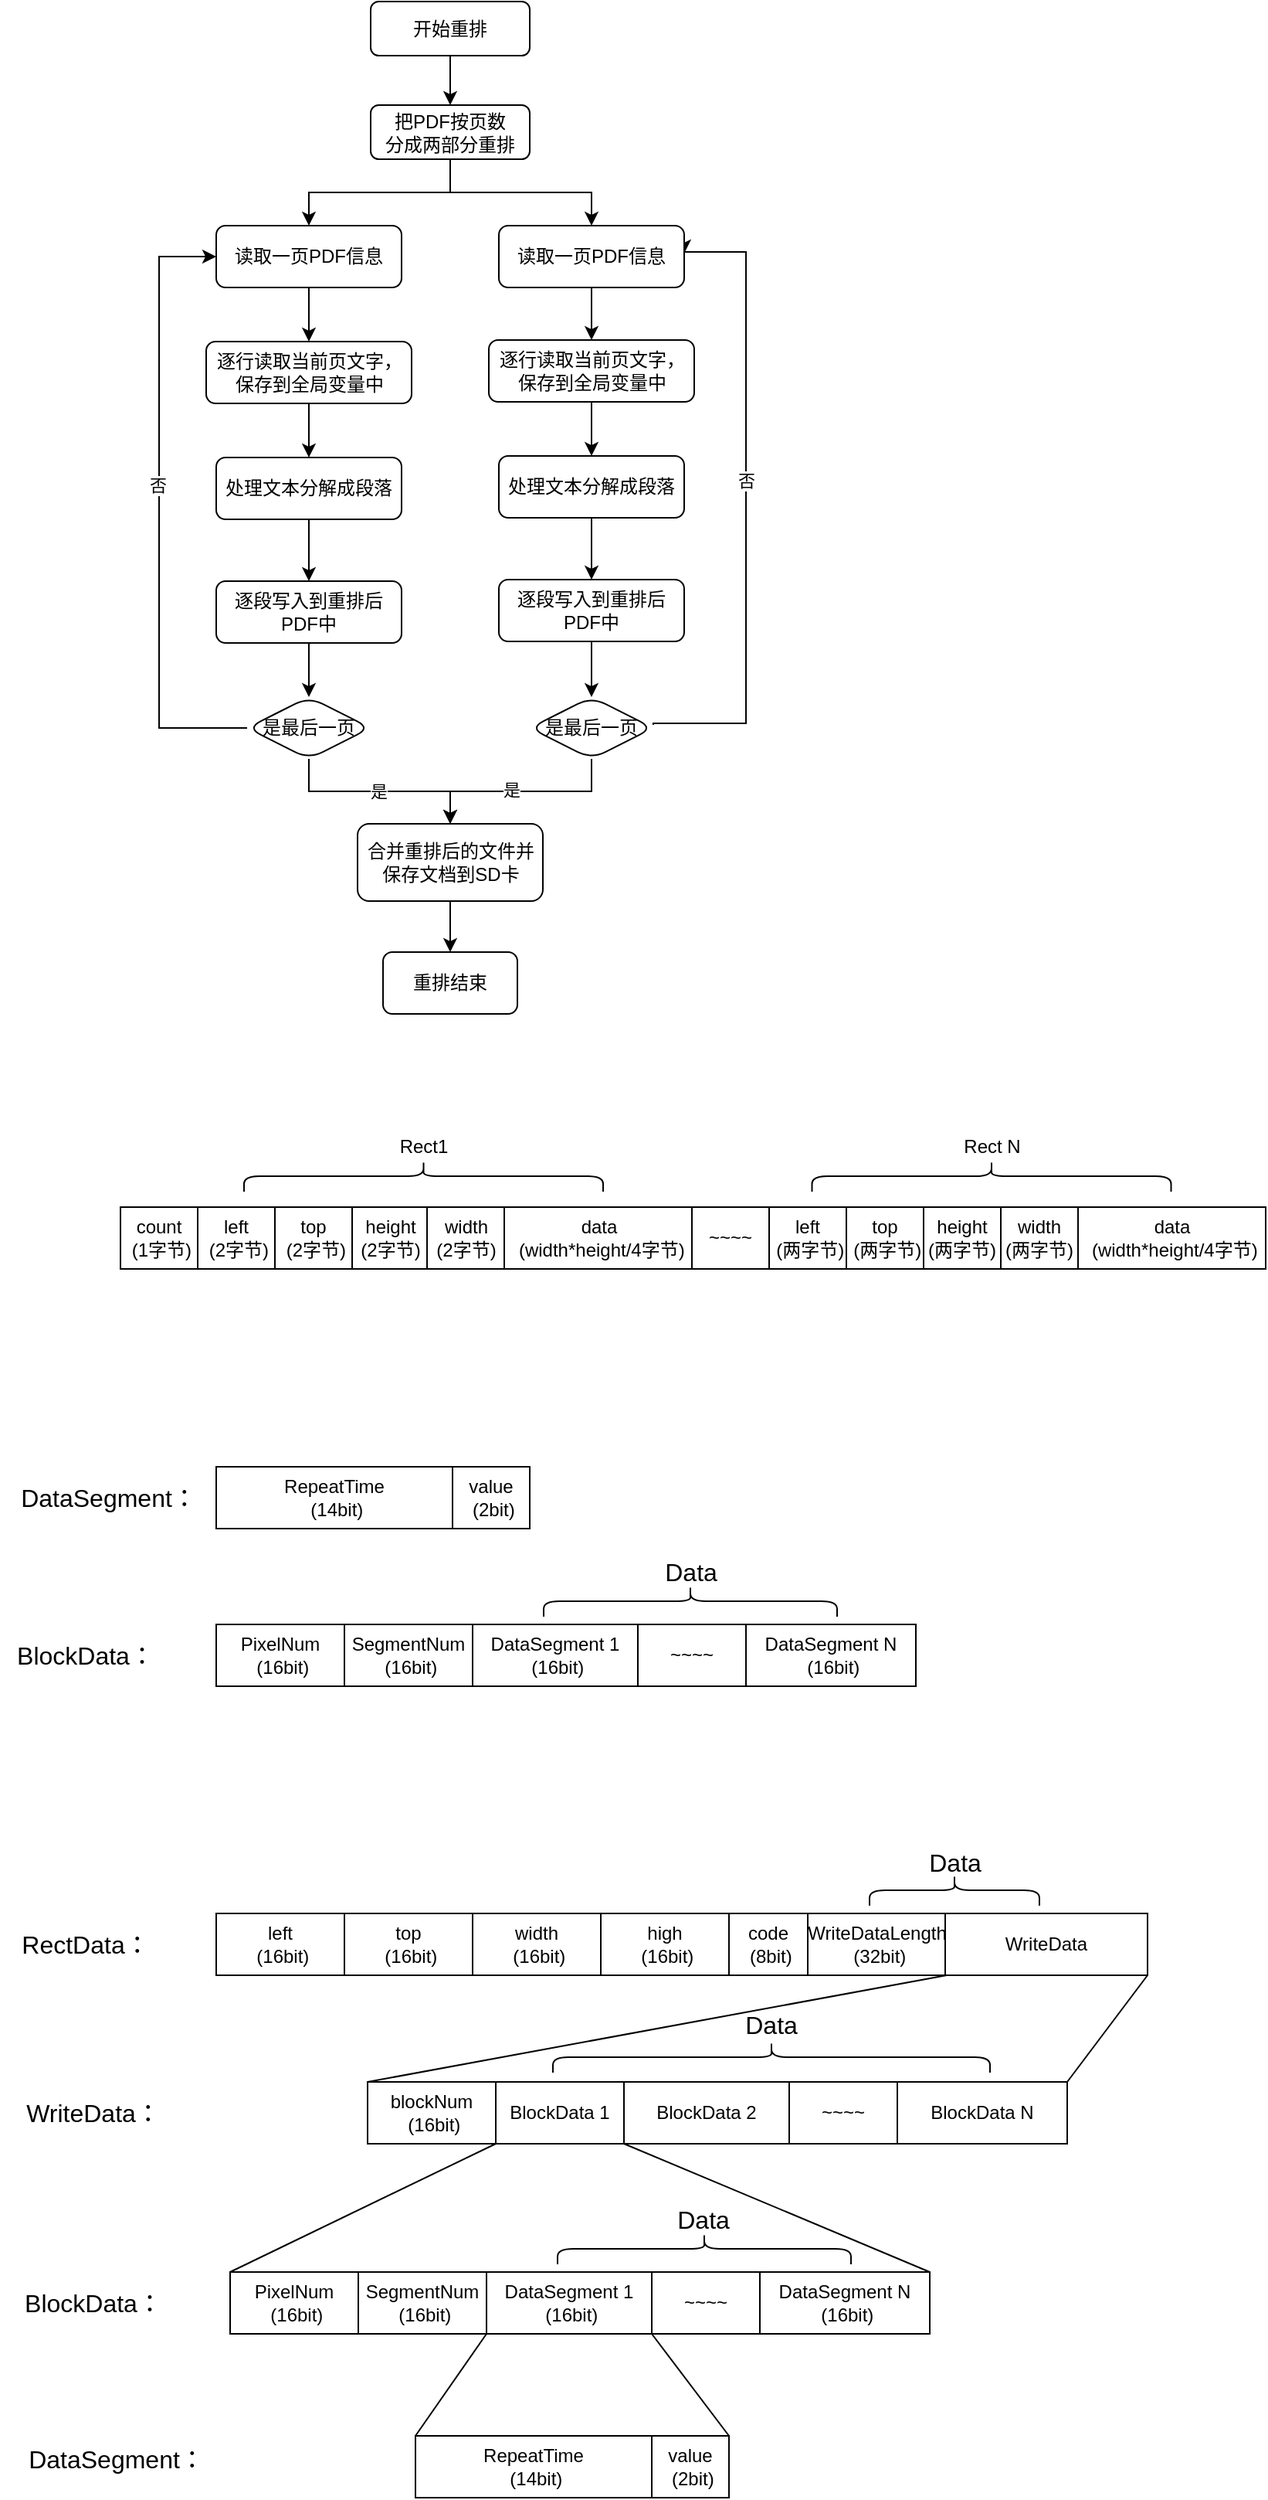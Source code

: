 <mxfile version="24.6.4" type="github">
  <diagram id="C5RBs43oDa-KdzZeNtuy" name="Page-1">
    <mxGraphModel dx="2205" dy="2015" grid="1" gridSize="10" guides="1" tooltips="1" connect="1" arrows="1" fold="1" page="1" pageScale="1" pageWidth="827" pageHeight="1169" math="0" shadow="0">
      <root>
        <mxCell id="WIyWlLk6GJQsqaUBKTNV-0" />
        <mxCell id="WIyWlLk6GJQsqaUBKTNV-1" parent="WIyWlLk6GJQsqaUBKTNV-0" />
        <mxCell id="oaKBQTehWNpgaZXq2aiD-1" value="" style="edgeStyle=orthogonalEdgeStyle;rounded=0;orthogonalLoop=1;jettySize=auto;html=1;" parent="WIyWlLk6GJQsqaUBKTNV-1" source="5A_BZVOMPLSsxxeo_tgx-0" target="oaKBQTehWNpgaZXq2aiD-0" edge="1">
          <mxGeometry relative="1" as="geometry" />
        </mxCell>
        <mxCell id="5A_BZVOMPLSsxxeo_tgx-0" value="开始重排" style="rounded=1;whiteSpace=wrap;html=1;fontSize=12;glass=0;strokeWidth=1;shadow=0;" parent="WIyWlLk6GJQsqaUBKTNV-1" vertex="1">
          <mxGeometry x="197" y="-50" width="103" height="35" as="geometry" />
        </mxCell>
        <mxCell id="5A_BZVOMPLSsxxeo_tgx-35" style="edgeStyle=orthogonalEdgeStyle;rounded=0;orthogonalLoop=1;jettySize=auto;html=1;exitX=0.5;exitY=1;exitDx=0;exitDy=0;entryX=0.5;entryY=0;entryDx=0;entryDy=0;" parent="WIyWlLk6GJQsqaUBKTNV-1" source="5A_BZVOMPLSsxxeo_tgx-4" target="5A_BZVOMPLSsxxeo_tgx-6" edge="1">
          <mxGeometry relative="1" as="geometry" />
        </mxCell>
        <mxCell id="5A_BZVOMPLSsxxeo_tgx-4" value="逐行读取当前页文字，保存到全局变量中" style="rounded=1;whiteSpace=wrap;html=1;fontSize=12;glass=0;strokeWidth=1;shadow=0;" parent="WIyWlLk6GJQsqaUBKTNV-1" vertex="1">
          <mxGeometry x="90.5" y="170" width="133" height="40" as="geometry" />
        </mxCell>
        <mxCell id="5A_BZVOMPLSsxxeo_tgx-36" style="edgeStyle=orthogonalEdgeStyle;rounded=0;orthogonalLoop=1;jettySize=auto;html=1;exitX=0.5;exitY=1;exitDx=0;exitDy=0;entryX=0.5;entryY=0;entryDx=0;entryDy=0;" parent="WIyWlLk6GJQsqaUBKTNV-1" source="5A_BZVOMPLSsxxeo_tgx-6" target="5A_BZVOMPLSsxxeo_tgx-8" edge="1">
          <mxGeometry relative="1" as="geometry" />
        </mxCell>
        <mxCell id="5A_BZVOMPLSsxxeo_tgx-6" value="处理文本分解成段落" style="rounded=1;whiteSpace=wrap;html=1;fontSize=12;glass=0;strokeWidth=1;shadow=0;" parent="WIyWlLk6GJQsqaUBKTNV-1" vertex="1">
          <mxGeometry x="97" y="245" width="120" height="40" as="geometry" />
        </mxCell>
        <mxCell id="5A_BZVOMPLSsxxeo_tgx-14" value="" style="edgeStyle=orthogonalEdgeStyle;rounded=0;orthogonalLoop=1;jettySize=auto;html=1;" parent="WIyWlLk6GJQsqaUBKTNV-1" source="5A_BZVOMPLSsxxeo_tgx-8" target="5A_BZVOMPLSsxxeo_tgx-13" edge="1">
          <mxGeometry relative="1" as="geometry" />
        </mxCell>
        <mxCell id="5A_BZVOMPLSsxxeo_tgx-8" value="逐段写入到重排后PDF中" style="rounded=1;whiteSpace=wrap;html=1;fontSize=12;glass=0;strokeWidth=1;shadow=0;" parent="WIyWlLk6GJQsqaUBKTNV-1" vertex="1">
          <mxGeometry x="97" y="325" width="120" height="40" as="geometry" />
        </mxCell>
        <mxCell id="5A_BZVOMPLSsxxeo_tgx-21" value="" style="edgeStyle=orthogonalEdgeStyle;rounded=0;orthogonalLoop=1;jettySize=auto;html=1;" parent="WIyWlLk6GJQsqaUBKTNV-1" source="5A_BZVOMPLSsxxeo_tgx-10" target="5A_BZVOMPLSsxxeo_tgx-20" edge="1">
          <mxGeometry relative="1" as="geometry" />
        </mxCell>
        <mxCell id="5A_BZVOMPLSsxxeo_tgx-10" value="合并重排后的文件并保存文档到SD卡" style="rounded=1;whiteSpace=wrap;html=1;fontSize=12;glass=0;strokeWidth=1;shadow=0;" parent="WIyWlLk6GJQsqaUBKTNV-1" vertex="1">
          <mxGeometry x="188.5" y="482" width="120" height="50" as="geometry" />
        </mxCell>
        <mxCell id="5A_BZVOMPLSsxxeo_tgx-38" style="edgeStyle=orthogonalEdgeStyle;rounded=0;orthogonalLoop=1;jettySize=auto;html=1;exitX=0;exitY=0.5;exitDx=0;exitDy=0;entryX=0;entryY=0.5;entryDx=0;entryDy=0;" parent="WIyWlLk6GJQsqaUBKTNV-1" source="5A_BZVOMPLSsxxeo_tgx-13" target="5A_BZVOMPLSsxxeo_tgx-28" edge="1">
          <mxGeometry relative="1" as="geometry">
            <Array as="points">
              <mxPoint x="60" y="420" />
              <mxPoint x="60" y="115" />
            </Array>
          </mxGeometry>
        </mxCell>
        <mxCell id="oaKBQTehWNpgaZXq2aiD-23" value="否" style="edgeLabel;html=1;align=center;verticalAlign=middle;resizable=0;points=[];" parent="5A_BZVOMPLSsxxeo_tgx-38" vertex="1" connectable="0">
          <mxGeometry x="0.073" y="1" relative="1" as="geometry">
            <mxPoint as="offset" />
          </mxGeometry>
        </mxCell>
        <mxCell id="oaKBQTehWNpgaZXq2aiD-17" style="edgeStyle=orthogonalEdgeStyle;rounded=0;orthogonalLoop=1;jettySize=auto;html=1;exitX=0.5;exitY=1;exitDx=0;exitDy=0;entryX=0.5;entryY=0;entryDx=0;entryDy=0;" parent="WIyWlLk6GJQsqaUBKTNV-1" source="5A_BZVOMPLSsxxeo_tgx-13" target="5A_BZVOMPLSsxxeo_tgx-10" edge="1">
          <mxGeometry relative="1" as="geometry" />
        </mxCell>
        <mxCell id="oaKBQTehWNpgaZXq2aiD-21" value="是" style="edgeLabel;html=1;align=center;verticalAlign=middle;resizable=0;points=[];" parent="oaKBQTehWNpgaZXq2aiD-17" vertex="1" connectable="0">
          <mxGeometry x="-0.011" relative="1" as="geometry">
            <mxPoint as="offset" />
          </mxGeometry>
        </mxCell>
        <mxCell id="5A_BZVOMPLSsxxeo_tgx-13" value="是最后一页" style="rhombus;whiteSpace=wrap;html=1;rounded=1;glass=0;strokeWidth=1;shadow=0;" parent="WIyWlLk6GJQsqaUBKTNV-1" vertex="1">
          <mxGeometry x="117" y="400" width="80" height="40" as="geometry" />
        </mxCell>
        <mxCell id="5A_BZVOMPLSsxxeo_tgx-20" value="重排结束" style="rounded=1;whiteSpace=wrap;html=1;fontSize=12;glass=0;strokeWidth=1;shadow=0;" parent="WIyWlLk6GJQsqaUBKTNV-1" vertex="1">
          <mxGeometry x="205" y="565" width="87" height="40" as="geometry" />
        </mxCell>
        <mxCell id="5A_BZVOMPLSsxxeo_tgx-32" style="edgeStyle=orthogonalEdgeStyle;rounded=0;orthogonalLoop=1;jettySize=auto;html=1;exitX=0.5;exitY=1;exitDx=0;exitDy=0;entryX=0.5;entryY=0;entryDx=0;entryDy=0;" parent="WIyWlLk6GJQsqaUBKTNV-1" source="5A_BZVOMPLSsxxeo_tgx-28" target="5A_BZVOMPLSsxxeo_tgx-4" edge="1">
          <mxGeometry relative="1" as="geometry" />
        </mxCell>
        <mxCell id="5A_BZVOMPLSsxxeo_tgx-28" value="读取一页PDF信息" style="rounded=1;whiteSpace=wrap;html=1;fontSize=12;glass=0;strokeWidth=1;shadow=0;" parent="WIyWlLk6GJQsqaUBKTNV-1" vertex="1">
          <mxGeometry x="97" y="95" width="120" height="40" as="geometry" />
        </mxCell>
        <mxCell id="oaKBQTehWNpgaZXq2aiD-2" style="edgeStyle=orthogonalEdgeStyle;rounded=0;orthogonalLoop=1;jettySize=auto;html=1;exitX=0.5;exitY=1;exitDx=0;exitDy=0;entryX=0.5;entryY=0;entryDx=0;entryDy=0;" parent="WIyWlLk6GJQsqaUBKTNV-1" source="oaKBQTehWNpgaZXq2aiD-0" target="5A_BZVOMPLSsxxeo_tgx-28" edge="1">
          <mxGeometry relative="1" as="geometry" />
        </mxCell>
        <mxCell id="oaKBQTehWNpgaZXq2aiD-14" style="edgeStyle=orthogonalEdgeStyle;rounded=0;orthogonalLoop=1;jettySize=auto;html=1;exitX=0.5;exitY=1;exitDx=0;exitDy=0;entryX=0.5;entryY=0;entryDx=0;entryDy=0;" parent="WIyWlLk6GJQsqaUBKTNV-1" source="oaKBQTehWNpgaZXq2aiD-0" target="oaKBQTehWNpgaZXq2aiD-12" edge="1">
          <mxGeometry relative="1" as="geometry" />
        </mxCell>
        <mxCell id="oaKBQTehWNpgaZXq2aiD-0" value="把PDF按页数&lt;br&gt;分成两部分重排" style="rounded=1;whiteSpace=wrap;html=1;fontSize=12;glass=0;strokeWidth=1;shadow=0;" parent="WIyWlLk6GJQsqaUBKTNV-1" vertex="1">
          <mxGeometry x="197" y="17" width="103" height="35" as="geometry" />
        </mxCell>
        <mxCell id="oaKBQTehWNpgaZXq2aiD-3" style="edgeStyle=orthogonalEdgeStyle;rounded=0;orthogonalLoop=1;jettySize=auto;html=1;exitX=0.5;exitY=1;exitDx=0;exitDy=0;entryX=0.5;entryY=0;entryDx=0;entryDy=0;" parent="WIyWlLk6GJQsqaUBKTNV-1" source="oaKBQTehWNpgaZXq2aiD-4" target="oaKBQTehWNpgaZXq2aiD-6" edge="1">
          <mxGeometry relative="1" as="geometry" />
        </mxCell>
        <mxCell id="oaKBQTehWNpgaZXq2aiD-4" value="逐行读取当前页文字，保存到全局变量中" style="rounded=1;whiteSpace=wrap;html=1;fontSize=12;glass=0;strokeWidth=1;shadow=0;" parent="WIyWlLk6GJQsqaUBKTNV-1" vertex="1">
          <mxGeometry x="273.5" y="169" width="133" height="40" as="geometry" />
        </mxCell>
        <mxCell id="oaKBQTehWNpgaZXq2aiD-5" style="edgeStyle=orthogonalEdgeStyle;rounded=0;orthogonalLoop=1;jettySize=auto;html=1;exitX=0.5;exitY=1;exitDx=0;exitDy=0;entryX=0.5;entryY=0;entryDx=0;entryDy=0;" parent="WIyWlLk6GJQsqaUBKTNV-1" source="oaKBQTehWNpgaZXq2aiD-6" target="oaKBQTehWNpgaZXq2aiD-8" edge="1">
          <mxGeometry relative="1" as="geometry" />
        </mxCell>
        <mxCell id="oaKBQTehWNpgaZXq2aiD-6" value="处理文本分解成段落" style="rounded=1;whiteSpace=wrap;html=1;fontSize=12;glass=0;strokeWidth=1;shadow=0;" parent="WIyWlLk6GJQsqaUBKTNV-1" vertex="1">
          <mxGeometry x="280" y="244" width="120" height="40" as="geometry" />
        </mxCell>
        <mxCell id="oaKBQTehWNpgaZXq2aiD-7" value="" style="edgeStyle=orthogonalEdgeStyle;rounded=0;orthogonalLoop=1;jettySize=auto;html=1;" parent="WIyWlLk6GJQsqaUBKTNV-1" source="oaKBQTehWNpgaZXq2aiD-8" target="oaKBQTehWNpgaZXq2aiD-10" edge="1">
          <mxGeometry relative="1" as="geometry" />
        </mxCell>
        <mxCell id="oaKBQTehWNpgaZXq2aiD-8" value="逐段写入到重排后PDF中" style="rounded=1;whiteSpace=wrap;html=1;fontSize=12;glass=0;strokeWidth=1;shadow=0;" parent="WIyWlLk6GJQsqaUBKTNV-1" vertex="1">
          <mxGeometry x="280" y="324" width="120" height="40" as="geometry" />
        </mxCell>
        <mxCell id="oaKBQTehWNpgaZXq2aiD-13" style="edgeStyle=orthogonalEdgeStyle;rounded=0;orthogonalLoop=1;jettySize=auto;html=1;exitX=1;exitY=0.5;exitDx=0;exitDy=0;entryX=1;entryY=0.5;entryDx=0;entryDy=0;" parent="WIyWlLk6GJQsqaUBKTNV-1" edge="1">
          <mxGeometry relative="1" as="geometry">
            <mxPoint x="380" y="418" as="sourcePoint" />
            <mxPoint x="400" y="113" as="targetPoint" />
            <Array as="points">
              <mxPoint x="440" y="417" />
              <mxPoint x="440" y="112" />
            </Array>
          </mxGeometry>
        </mxCell>
        <mxCell id="oaKBQTehWNpgaZXq2aiD-24" value="否" style="edgeLabel;html=1;align=center;verticalAlign=middle;resizable=0;points=[];" parent="oaKBQTehWNpgaZXq2aiD-13" vertex="1" connectable="0">
          <mxGeometry x="0.074" relative="1" as="geometry">
            <mxPoint as="offset" />
          </mxGeometry>
        </mxCell>
        <mxCell id="oaKBQTehWNpgaZXq2aiD-16" style="edgeStyle=orthogonalEdgeStyle;rounded=0;orthogonalLoop=1;jettySize=auto;html=1;exitX=0.5;exitY=1;exitDx=0;exitDy=0;entryX=0.5;entryY=0;entryDx=0;entryDy=0;" parent="WIyWlLk6GJQsqaUBKTNV-1" source="oaKBQTehWNpgaZXq2aiD-10" target="5A_BZVOMPLSsxxeo_tgx-10" edge="1">
          <mxGeometry relative="1" as="geometry" />
        </mxCell>
        <mxCell id="oaKBQTehWNpgaZXq2aiD-22" value="是" style="edgeLabel;html=1;align=center;verticalAlign=middle;resizable=0;points=[];" parent="oaKBQTehWNpgaZXq2aiD-16" vertex="1" connectable="0">
          <mxGeometry x="0.094" y="-1" relative="1" as="geometry">
            <mxPoint as="offset" />
          </mxGeometry>
        </mxCell>
        <mxCell id="oaKBQTehWNpgaZXq2aiD-10" value="是最后一页" style="rhombus;whiteSpace=wrap;html=1;rounded=1;glass=0;strokeWidth=1;shadow=0;" parent="WIyWlLk6GJQsqaUBKTNV-1" vertex="1">
          <mxGeometry x="300" y="400" width="80" height="40" as="geometry" />
        </mxCell>
        <mxCell id="oaKBQTehWNpgaZXq2aiD-11" style="edgeStyle=orthogonalEdgeStyle;rounded=0;orthogonalLoop=1;jettySize=auto;html=1;exitX=0.5;exitY=1;exitDx=0;exitDy=0;entryX=0.5;entryY=0;entryDx=0;entryDy=0;" parent="WIyWlLk6GJQsqaUBKTNV-1" source="oaKBQTehWNpgaZXq2aiD-12" target="oaKBQTehWNpgaZXq2aiD-4" edge="1">
          <mxGeometry relative="1" as="geometry" />
        </mxCell>
        <mxCell id="oaKBQTehWNpgaZXq2aiD-12" value="读取一页PDF信息" style="rounded=1;whiteSpace=wrap;html=1;fontSize=12;glass=0;strokeWidth=1;shadow=0;" parent="WIyWlLk6GJQsqaUBKTNV-1" vertex="1">
          <mxGeometry x="280" y="95" width="120" height="40" as="geometry" />
        </mxCell>
        <mxCell id="_wVtK_asCzvxWW1QOEwE-0" value="" style="rounded=0;whiteSpace=wrap;html=1;" parent="WIyWlLk6GJQsqaUBKTNV-1" vertex="1">
          <mxGeometry x="85" y="730" width="690" height="40" as="geometry" />
        </mxCell>
        <mxCell id="_wVtK_asCzvxWW1QOEwE-1" value="left&lt;div&gt;&amp;nbsp;(2字节)&lt;/div&gt;" style="rounded=0;whiteSpace=wrap;html=1;" parent="WIyWlLk6GJQsqaUBKTNV-1" vertex="1">
          <mxGeometry x="85" y="730" width="50" height="40" as="geometry" />
        </mxCell>
        <mxCell id="_wVtK_asCzvxWW1QOEwE-2" value="top&lt;div&gt;&amp;nbsp;(2字节)&lt;/div&gt;" style="rounded=0;whiteSpace=wrap;html=1;" parent="WIyWlLk6GJQsqaUBKTNV-1" vertex="1">
          <mxGeometry x="135" y="730" width="50" height="40" as="geometry" />
        </mxCell>
        <mxCell id="_wVtK_asCzvxWW1QOEwE-3" value="height&lt;div&gt;(2字节)&lt;/div&gt;" style="rounded=0;whiteSpace=wrap;html=1;" parent="WIyWlLk6GJQsqaUBKTNV-1" vertex="1">
          <mxGeometry x="185" y="730" width="50" height="40" as="geometry" />
        </mxCell>
        <mxCell id="_wVtK_asCzvxWW1QOEwE-4" value="width&lt;div&gt;(2字节)&lt;/div&gt;" style="rounded=0;whiteSpace=wrap;html=1;" parent="WIyWlLk6GJQsqaUBKTNV-1" vertex="1">
          <mxGeometry x="233.5" y="730" width="50" height="40" as="geometry" />
        </mxCell>
        <mxCell id="_wVtK_asCzvxWW1QOEwE-5" value="data&lt;div&gt;&amp;nbsp;(width*&lt;span style=&quot;background-color: initial;&quot;&gt;height/4&lt;/span&gt;&lt;span style=&quot;background-color: initial;&quot;&gt;字节)&lt;/span&gt;&lt;/div&gt;" style="rounded=0;whiteSpace=wrap;html=1;" parent="WIyWlLk6GJQsqaUBKTNV-1" vertex="1">
          <mxGeometry x="283.5" y="730" width="121.5" height="40" as="geometry" />
        </mxCell>
        <mxCell id="_wVtK_asCzvxWW1QOEwE-6" value="~~~~" style="rounded=0;whiteSpace=wrap;html=1;" parent="WIyWlLk6GJQsqaUBKTNV-1" vertex="1">
          <mxGeometry x="405" y="730" width="50" height="40" as="geometry" />
        </mxCell>
        <mxCell id="_wVtK_asCzvxWW1QOEwE-7" value="left&lt;div&gt;&amp;nbsp;(两字节)&lt;/div&gt;" style="rounded=0;whiteSpace=wrap;html=1;" parent="WIyWlLk6GJQsqaUBKTNV-1" vertex="1">
          <mxGeometry x="455" y="730" width="50" height="40" as="geometry" />
        </mxCell>
        <mxCell id="_wVtK_asCzvxWW1QOEwE-8" value="top&lt;div&gt;&amp;nbsp;(两字节)&lt;/div&gt;" style="rounded=0;whiteSpace=wrap;html=1;" parent="WIyWlLk6GJQsqaUBKTNV-1" vertex="1">
          <mxGeometry x="505" y="730" width="50" height="40" as="geometry" />
        </mxCell>
        <mxCell id="_wVtK_asCzvxWW1QOEwE-9" value="height&lt;div&gt;(两字节)&lt;/div&gt;" style="rounded=0;whiteSpace=wrap;html=1;" parent="WIyWlLk6GJQsqaUBKTNV-1" vertex="1">
          <mxGeometry x="555" y="730" width="50" height="40" as="geometry" />
        </mxCell>
        <mxCell id="_wVtK_asCzvxWW1QOEwE-10" value="width&lt;div&gt;(两字节)&lt;/div&gt;" style="rounded=0;whiteSpace=wrap;html=1;" parent="WIyWlLk6GJQsqaUBKTNV-1" vertex="1">
          <mxGeometry x="605" y="730" width="50" height="40" as="geometry" />
        </mxCell>
        <mxCell id="_wVtK_asCzvxWW1QOEwE-11" value="data&lt;div&gt;&amp;nbsp;(width*&lt;span style=&quot;background-color: initial;&quot;&gt;height/4&lt;/span&gt;&lt;span style=&quot;background-color: initial;&quot;&gt;字节)&lt;/span&gt;&lt;/div&gt;" style="rounded=0;whiteSpace=wrap;html=1;" parent="WIyWlLk6GJQsqaUBKTNV-1" vertex="1">
          <mxGeometry x="655" y="730" width="121.5" height="40" as="geometry" />
        </mxCell>
        <mxCell id="_wVtK_asCzvxWW1QOEwE-12" value="" style="shape=curlyBracket;whiteSpace=wrap;html=1;rounded=1;flipH=1;labelPosition=right;verticalLabelPosition=middle;align=left;verticalAlign=middle;rotation=-90;" parent="WIyWlLk6GJQsqaUBKTNV-1" vertex="1">
          <mxGeometry x="221.25" y="593.75" width="20" height="232.5" as="geometry" />
        </mxCell>
        <mxCell id="_wVtK_asCzvxWW1QOEwE-13" value="" style="shape=curlyBracket;whiteSpace=wrap;html=1;rounded=1;flipH=1;labelPosition=right;verticalLabelPosition=middle;align=left;verticalAlign=middle;rotation=-90;" parent="WIyWlLk6GJQsqaUBKTNV-1" vertex="1">
          <mxGeometry x="589" y="593.75" width="20" height="232.5" as="geometry" />
        </mxCell>
        <mxCell id="_wVtK_asCzvxWW1QOEwE-14" value="Rect1" style="text;html=1;align=center;verticalAlign=middle;resizable=0;points=[];autosize=1;strokeColor=none;fillColor=none;" parent="WIyWlLk6GJQsqaUBKTNV-1" vertex="1">
          <mxGeometry x="206.25" y="676" width="50" height="30" as="geometry" />
        </mxCell>
        <mxCell id="_wVtK_asCzvxWW1QOEwE-15" value="Rect N" style="text;html=1;align=center;verticalAlign=middle;resizable=0;points=[];autosize=1;strokeColor=none;fillColor=none;" parent="WIyWlLk6GJQsqaUBKTNV-1" vertex="1">
          <mxGeometry x="569" y="676" width="60" height="30" as="geometry" />
        </mxCell>
        <mxCell id="_wVtK_asCzvxWW1QOEwE-16" value="&lt;div&gt;count&lt;/div&gt;&lt;div&gt;&amp;nbsp;(1字节)&lt;/div&gt;" style="rounded=0;whiteSpace=wrap;html=1;" parent="WIyWlLk6GJQsqaUBKTNV-1" vertex="1">
          <mxGeometry x="35" y="730" width="50" height="40" as="geometry" />
        </mxCell>
        <mxCell id="r7HVrtCzgMdrWpY6JXSN-0" value="" style="rounded=0;whiteSpace=wrap;html=1;" vertex="1" parent="WIyWlLk6GJQsqaUBKTNV-1">
          <mxGeometry x="97" y="898" width="199.5" height="40" as="geometry" />
        </mxCell>
        <mxCell id="r7HVrtCzgMdrWpY6JXSN-1" value="&lt;div&gt;value&lt;/div&gt;&lt;div&gt;&amp;nbsp;(2bit)&lt;/div&gt;" style="rounded=0;whiteSpace=wrap;html=1;" vertex="1" parent="WIyWlLk6GJQsqaUBKTNV-1">
          <mxGeometry x="250" y="898" width="50" height="40" as="geometry" />
        </mxCell>
        <mxCell id="r7HVrtCzgMdrWpY6JXSN-2" value="&lt;div&gt;RepeatTime&lt;/div&gt;&lt;div&gt;&amp;nbsp;(14bit)&lt;/div&gt;" style="rounded=0;whiteSpace=wrap;html=1;" vertex="1" parent="WIyWlLk6GJQsqaUBKTNV-1">
          <mxGeometry x="97" y="898" width="153" height="40" as="geometry" />
        </mxCell>
        <mxCell id="r7HVrtCzgMdrWpY6JXSN-3" value="DataSegment：" style="text;html=1;align=center;verticalAlign=middle;resizable=0;points=[];autosize=1;strokeColor=none;fillColor=none;fontSize=16;" vertex="1" parent="WIyWlLk6GJQsqaUBKTNV-1">
          <mxGeometry x="-43" y="903" width="140" height="30" as="geometry" />
        </mxCell>
        <mxCell id="r7HVrtCzgMdrWpY6JXSN-4" value="" style="rounded=0;whiteSpace=wrap;html=1;" vertex="1" parent="WIyWlLk6GJQsqaUBKTNV-1">
          <mxGeometry x="97" y="1000" width="453" height="40" as="geometry" />
        </mxCell>
        <mxCell id="r7HVrtCzgMdrWpY6JXSN-6" value="&lt;div&gt;PixelNum&lt;/div&gt;&lt;div&gt;&amp;nbsp;(16bit)&lt;/div&gt;" style="rounded=0;whiteSpace=wrap;html=1;" vertex="1" parent="WIyWlLk6GJQsqaUBKTNV-1">
          <mxGeometry x="97" y="1000" width="83" height="40" as="geometry" />
        </mxCell>
        <mxCell id="r7HVrtCzgMdrWpY6JXSN-7" value="BlockData：" style="text;html=1;align=center;verticalAlign=middle;resizable=0;points=[];autosize=1;strokeColor=none;fillColor=none;fontSize=16;" vertex="1" parent="WIyWlLk6GJQsqaUBKTNV-1">
          <mxGeometry x="-43" y="1005" width="110" height="30" as="geometry" />
        </mxCell>
        <mxCell id="r7HVrtCzgMdrWpY6JXSN-8" value="&lt;div&gt;SegmentNum&lt;/div&gt;&lt;div&gt;&amp;nbsp;(16bit)&lt;/div&gt;" style="rounded=0;whiteSpace=wrap;html=1;" vertex="1" parent="WIyWlLk6GJQsqaUBKTNV-1">
          <mxGeometry x="180" y="1000" width="83" height="40" as="geometry" />
        </mxCell>
        <mxCell id="r7HVrtCzgMdrWpY6JXSN-9" value="&lt;div&gt;DataSegment 1&lt;/div&gt;&lt;div&gt;&amp;nbsp;(16bit)&lt;/div&gt;" style="rounded=0;whiteSpace=wrap;html=1;" vertex="1" parent="WIyWlLk6GJQsqaUBKTNV-1">
          <mxGeometry x="263" y="1000" width="107" height="40" as="geometry" />
        </mxCell>
        <mxCell id="r7HVrtCzgMdrWpY6JXSN-10" value="&lt;div&gt;DataSegment N&lt;/div&gt;&lt;div&gt;&amp;nbsp;(16bit)&lt;/div&gt;" style="rounded=0;whiteSpace=wrap;html=1;" vertex="1" parent="WIyWlLk6GJQsqaUBKTNV-1">
          <mxGeometry x="440" y="1000" width="110" height="40" as="geometry" />
        </mxCell>
        <mxCell id="r7HVrtCzgMdrWpY6JXSN-12" value="~~~~" style="rounded=0;whiteSpace=wrap;html=1;" vertex="1" parent="WIyWlLk6GJQsqaUBKTNV-1">
          <mxGeometry x="370" y="1000" width="70" height="40" as="geometry" />
        </mxCell>
        <mxCell id="r7HVrtCzgMdrWpY6JXSN-15" value="" style="rounded=0;whiteSpace=wrap;html=1;" vertex="1" parent="WIyWlLk6GJQsqaUBKTNV-1">
          <mxGeometry x="195" y="1296" width="453" height="40" as="geometry" />
        </mxCell>
        <mxCell id="r7HVrtCzgMdrWpY6JXSN-16" value="&lt;div&gt;blockNum&lt;/div&gt;&lt;div&gt;&amp;nbsp;(16bit)&lt;/div&gt;" style="rounded=0;whiteSpace=wrap;html=1;" vertex="1" parent="WIyWlLk6GJQsqaUBKTNV-1">
          <mxGeometry x="195" y="1296" width="83" height="40" as="geometry" />
        </mxCell>
        <mxCell id="r7HVrtCzgMdrWpY6JXSN-17" value="&lt;div&gt;BlockData 1&lt;/div&gt;" style="rounded=0;whiteSpace=wrap;html=1;" vertex="1" parent="WIyWlLk6GJQsqaUBKTNV-1">
          <mxGeometry x="278" y="1296" width="83" height="40" as="geometry" />
        </mxCell>
        <mxCell id="r7HVrtCzgMdrWpY6JXSN-18" value="&lt;div&gt;BlockData 2&lt;/div&gt;" style="rounded=0;whiteSpace=wrap;html=1;" vertex="1" parent="WIyWlLk6GJQsqaUBKTNV-1">
          <mxGeometry x="361" y="1296" width="107" height="40" as="geometry" />
        </mxCell>
        <mxCell id="r7HVrtCzgMdrWpY6JXSN-20" value="~~~~" style="rounded=0;whiteSpace=wrap;html=1;" vertex="1" parent="WIyWlLk6GJQsqaUBKTNV-1">
          <mxGeometry x="468" y="1296" width="70" height="40" as="geometry" />
        </mxCell>
        <mxCell id="r7HVrtCzgMdrWpY6JXSN-21" value="WriteData：" style="text;html=1;align=center;verticalAlign=middle;resizable=0;points=[];autosize=1;strokeColor=none;fillColor=none;fontSize=16;" vertex="1" parent="WIyWlLk6GJQsqaUBKTNV-1">
          <mxGeometry x="-38" y="1301" width="110" height="30" as="geometry" />
        </mxCell>
        <mxCell id="r7HVrtCzgMdrWpY6JXSN-29" value="&lt;div&gt;BlockData N&lt;/div&gt;" style="rounded=0;whiteSpace=wrap;html=1;" vertex="1" parent="WIyWlLk6GJQsqaUBKTNV-1">
          <mxGeometry x="538" y="1296" width="110" height="40" as="geometry" />
        </mxCell>
        <mxCell id="r7HVrtCzgMdrWpY6JXSN-30" value="" style="rounded=0;whiteSpace=wrap;html=1;" vertex="1" parent="WIyWlLk6GJQsqaUBKTNV-1">
          <mxGeometry x="97" y="1187" width="603" height="40" as="geometry" />
        </mxCell>
        <mxCell id="r7HVrtCzgMdrWpY6JXSN-31" value="&lt;div&gt;left&lt;/div&gt;&lt;div&gt;&amp;nbsp;(16bit)&lt;/div&gt;" style="rounded=0;whiteSpace=wrap;html=1;" vertex="1" parent="WIyWlLk6GJQsqaUBKTNV-1">
          <mxGeometry x="97" y="1187" width="83" height="40" as="geometry" />
        </mxCell>
        <mxCell id="r7HVrtCzgMdrWpY6JXSN-35" value="RectData：" style="text;html=1;align=center;verticalAlign=middle;resizable=0;points=[];autosize=1;strokeColor=none;fillColor=none;fontSize=16;" vertex="1" parent="WIyWlLk6GJQsqaUBKTNV-1">
          <mxGeometry x="-43" y="1192" width="110" height="30" as="geometry" />
        </mxCell>
        <mxCell id="r7HVrtCzgMdrWpY6JXSN-37" value="&lt;div&gt;top&lt;/div&gt;&lt;div&gt;&amp;nbsp;(16bit)&lt;/div&gt;" style="rounded=0;whiteSpace=wrap;html=1;" vertex="1" parent="WIyWlLk6GJQsqaUBKTNV-1">
          <mxGeometry x="180" y="1187" width="83" height="40" as="geometry" />
        </mxCell>
        <mxCell id="r7HVrtCzgMdrWpY6JXSN-38" value="&lt;div&gt;width&lt;/div&gt;&lt;div&gt;&amp;nbsp;(16bit)&lt;/div&gt;" style="rounded=0;whiteSpace=wrap;html=1;" vertex="1" parent="WIyWlLk6GJQsqaUBKTNV-1">
          <mxGeometry x="263" y="1187" width="83" height="40" as="geometry" />
        </mxCell>
        <mxCell id="r7HVrtCzgMdrWpY6JXSN-39" value="&lt;div&gt;high&lt;/div&gt;&lt;div&gt;&amp;nbsp;(16bit)&lt;/div&gt;" style="rounded=0;whiteSpace=wrap;html=1;" vertex="1" parent="WIyWlLk6GJQsqaUBKTNV-1">
          <mxGeometry x="346" y="1187" width="83" height="40" as="geometry" />
        </mxCell>
        <mxCell id="r7HVrtCzgMdrWpY6JXSN-40" value="&lt;div&gt;code&lt;/div&gt;&lt;div&gt;&amp;nbsp;(8bit)&lt;/div&gt;" style="rounded=0;whiteSpace=wrap;html=1;" vertex="1" parent="WIyWlLk6GJQsqaUBKTNV-1">
          <mxGeometry x="429" y="1187" width="51" height="40" as="geometry" />
        </mxCell>
        <mxCell id="r7HVrtCzgMdrWpY6JXSN-42" value="" style="shape=curlyBracket;whiteSpace=wrap;html=1;rounded=1;labelPosition=left;verticalLabelPosition=middle;align=right;verticalAlign=middle;rotation=0;direction=south;" vertex="1" parent="WIyWlLk6GJQsqaUBKTNV-1">
          <mxGeometry x="309" y="975" width="190" height="20" as="geometry" />
        </mxCell>
        <mxCell id="r7HVrtCzgMdrWpY6JXSN-43" value="Data" style="text;html=1;align=center;verticalAlign=middle;resizable=0;points=[];autosize=1;strokeColor=none;fillColor=none;fontSize=16;" vertex="1" parent="WIyWlLk6GJQsqaUBKTNV-1">
          <mxGeometry x="374" y="951" width="60" height="30" as="geometry" />
        </mxCell>
        <mxCell id="r7HVrtCzgMdrWpY6JXSN-45" value="" style="shape=curlyBracket;whiteSpace=wrap;html=1;rounded=1;labelPosition=left;verticalLabelPosition=middle;align=right;verticalAlign=middle;rotation=0;direction=south;" vertex="1" parent="WIyWlLk6GJQsqaUBKTNV-1">
          <mxGeometry x="315" y="1270" width="283" height="20" as="geometry" />
        </mxCell>
        <mxCell id="r7HVrtCzgMdrWpY6JXSN-46" value="Data" style="text;html=1;align=center;verticalAlign=middle;resizable=0;points=[];autosize=1;strokeColor=none;fillColor=none;fontSize=16;" vertex="1" parent="WIyWlLk6GJQsqaUBKTNV-1">
          <mxGeometry x="425.5" y="1244" width="60" height="30" as="geometry" />
        </mxCell>
        <mxCell id="r7HVrtCzgMdrWpY6JXSN-47" value="" style="shape=curlyBracket;whiteSpace=wrap;html=1;rounded=1;labelPosition=left;verticalLabelPosition=middle;align=right;verticalAlign=middle;rotation=0;direction=south;" vertex="1" parent="WIyWlLk6GJQsqaUBKTNV-1">
          <mxGeometry x="520" y="1162" width="110" height="20" as="geometry" />
        </mxCell>
        <mxCell id="r7HVrtCzgMdrWpY6JXSN-48" value="&lt;div&gt;WriteDataLength&lt;/div&gt;&lt;div&gt;&amp;nbsp;(32bit)&lt;/div&gt;" style="rounded=0;whiteSpace=wrap;html=1;" vertex="1" parent="WIyWlLk6GJQsqaUBKTNV-1">
          <mxGeometry x="480" y="1187" width="90" height="40" as="geometry" />
        </mxCell>
        <mxCell id="r7HVrtCzgMdrWpY6JXSN-50" value="Data" style="text;html=1;align=center;verticalAlign=middle;resizable=0;points=[];autosize=1;strokeColor=none;fillColor=none;fontSize=16;" vertex="1" parent="WIyWlLk6GJQsqaUBKTNV-1">
          <mxGeometry x="545" y="1139" width="60" height="30" as="geometry" />
        </mxCell>
        <mxCell id="r7HVrtCzgMdrWpY6JXSN-51" value="&lt;div&gt;WriteData&lt;/div&gt;" style="rounded=0;whiteSpace=wrap;html=1;" vertex="1" parent="WIyWlLk6GJQsqaUBKTNV-1">
          <mxGeometry x="569" y="1187" width="131" height="40" as="geometry" />
        </mxCell>
        <mxCell id="r7HVrtCzgMdrWpY6JXSN-52" value="" style="rounded=0;whiteSpace=wrap;html=1;" vertex="1" parent="WIyWlLk6GJQsqaUBKTNV-1">
          <mxGeometry x="106" y="1419" width="453" height="40" as="geometry" />
        </mxCell>
        <mxCell id="r7HVrtCzgMdrWpY6JXSN-53" value="&lt;div&gt;PixelNum&lt;/div&gt;&lt;div&gt;&amp;nbsp;(16bit)&lt;/div&gt;" style="rounded=0;whiteSpace=wrap;html=1;" vertex="1" parent="WIyWlLk6GJQsqaUBKTNV-1">
          <mxGeometry x="106" y="1419" width="83" height="40" as="geometry" />
        </mxCell>
        <mxCell id="r7HVrtCzgMdrWpY6JXSN-54" value="BlockData：" style="text;html=1;align=center;verticalAlign=middle;resizable=0;points=[];autosize=1;strokeColor=none;fillColor=none;fontSize=16;" vertex="1" parent="WIyWlLk6GJQsqaUBKTNV-1">
          <mxGeometry x="-38" y="1424" width="110" height="30" as="geometry" />
        </mxCell>
        <mxCell id="r7HVrtCzgMdrWpY6JXSN-55" value="&lt;div&gt;SegmentNum&lt;/div&gt;&lt;div&gt;&amp;nbsp;(16bit)&lt;/div&gt;" style="rounded=0;whiteSpace=wrap;html=1;" vertex="1" parent="WIyWlLk6GJQsqaUBKTNV-1">
          <mxGeometry x="189" y="1419" width="83" height="40" as="geometry" />
        </mxCell>
        <mxCell id="r7HVrtCzgMdrWpY6JXSN-56" value="&lt;div&gt;DataSegment 1&lt;/div&gt;&lt;div&gt;&amp;nbsp;(16bit)&lt;/div&gt;" style="rounded=0;whiteSpace=wrap;html=1;" vertex="1" parent="WIyWlLk6GJQsqaUBKTNV-1">
          <mxGeometry x="272" y="1419" width="107" height="40" as="geometry" />
        </mxCell>
        <mxCell id="r7HVrtCzgMdrWpY6JXSN-57" value="&lt;div&gt;DataSegment N&lt;/div&gt;&lt;div&gt;&amp;nbsp;(16bit)&lt;/div&gt;" style="rounded=0;whiteSpace=wrap;html=1;" vertex="1" parent="WIyWlLk6GJQsqaUBKTNV-1">
          <mxGeometry x="449" y="1419" width="110" height="40" as="geometry" />
        </mxCell>
        <mxCell id="r7HVrtCzgMdrWpY6JXSN-58" value="~~~~" style="rounded=0;whiteSpace=wrap;html=1;" vertex="1" parent="WIyWlLk6GJQsqaUBKTNV-1">
          <mxGeometry x="379" y="1419" width="70" height="40" as="geometry" />
        </mxCell>
        <mxCell id="r7HVrtCzgMdrWpY6JXSN-59" value="" style="shape=curlyBracket;whiteSpace=wrap;html=1;rounded=1;labelPosition=left;verticalLabelPosition=middle;align=right;verticalAlign=middle;rotation=0;direction=south;" vertex="1" parent="WIyWlLk6GJQsqaUBKTNV-1">
          <mxGeometry x="318" y="1394" width="190" height="20" as="geometry" />
        </mxCell>
        <mxCell id="r7HVrtCzgMdrWpY6JXSN-60" value="Data" style="text;html=1;align=center;verticalAlign=middle;resizable=0;points=[];autosize=1;strokeColor=none;fillColor=none;fontSize=16;" vertex="1" parent="WIyWlLk6GJQsqaUBKTNV-1">
          <mxGeometry x="382" y="1370" width="60" height="30" as="geometry" />
        </mxCell>
        <mxCell id="r7HVrtCzgMdrWpY6JXSN-61" value="" style="rounded=0;whiteSpace=wrap;html=1;" vertex="1" parent="WIyWlLk6GJQsqaUBKTNV-1">
          <mxGeometry x="226" y="1525" width="199.5" height="40" as="geometry" />
        </mxCell>
        <mxCell id="r7HVrtCzgMdrWpY6JXSN-62" value="&lt;div&gt;value&lt;/div&gt;&lt;div&gt;&amp;nbsp;(2bit)&lt;/div&gt;" style="rounded=0;whiteSpace=wrap;html=1;" vertex="1" parent="WIyWlLk6GJQsqaUBKTNV-1">
          <mxGeometry x="379" y="1525" width="50" height="40" as="geometry" />
        </mxCell>
        <mxCell id="r7HVrtCzgMdrWpY6JXSN-63" value="&lt;div&gt;RepeatTime&lt;/div&gt;&lt;div&gt;&amp;nbsp;(14bit)&lt;/div&gt;" style="rounded=0;whiteSpace=wrap;html=1;" vertex="1" parent="WIyWlLk6GJQsqaUBKTNV-1">
          <mxGeometry x="226" y="1525" width="153" height="40" as="geometry" />
        </mxCell>
        <mxCell id="r7HVrtCzgMdrWpY6JXSN-64" value="DataSegment：" style="text;html=1;align=center;verticalAlign=middle;resizable=0;points=[];autosize=1;strokeColor=none;fillColor=none;fontSize=16;" vertex="1" parent="WIyWlLk6GJQsqaUBKTNV-1">
          <mxGeometry x="-38" y="1525" width="140" height="30" as="geometry" />
        </mxCell>
        <mxCell id="r7HVrtCzgMdrWpY6JXSN-66" value="" style="endArrow=none;html=1;rounded=0;fontSize=12;startSize=8;endSize=8;curved=1;entryX=1;entryY=1;entryDx=0;entryDy=0;exitX=0;exitY=0;exitDx=0;exitDy=0;" edge="1" parent="WIyWlLk6GJQsqaUBKTNV-1" source="r7HVrtCzgMdrWpY6JXSN-63" target="r7HVrtCzgMdrWpY6JXSN-55">
          <mxGeometry width="50" height="50" relative="1" as="geometry">
            <mxPoint x="230" y="1530" as="sourcePoint" />
            <mxPoint x="270" y="1510" as="targetPoint" />
          </mxGeometry>
        </mxCell>
        <mxCell id="r7HVrtCzgMdrWpY6JXSN-68" value="" style="endArrow=none;html=1;rounded=0;fontSize=12;startSize=8;endSize=8;curved=1;entryX=1;entryY=1;entryDx=0;entryDy=0;exitX=1;exitY=0;exitDx=0;exitDy=0;" edge="1" parent="WIyWlLk6GJQsqaUBKTNV-1" source="r7HVrtCzgMdrWpY6JXSN-62" target="r7HVrtCzgMdrWpY6JXSN-56">
          <mxGeometry width="50" height="50" relative="1" as="geometry">
            <mxPoint x="241" y="1535" as="sourcePoint" />
            <mxPoint x="278" y="1469" as="targetPoint" />
          </mxGeometry>
        </mxCell>
        <mxCell id="r7HVrtCzgMdrWpY6JXSN-69" value="" style="endArrow=none;html=1;rounded=0;fontSize=12;startSize=8;endSize=8;curved=1;entryX=0;entryY=1;entryDx=0;entryDy=0;exitX=0;exitY=0;exitDx=0;exitDy=0;" edge="1" parent="WIyWlLk6GJQsqaUBKTNV-1" source="r7HVrtCzgMdrWpY6JXSN-53" target="r7HVrtCzgMdrWpY6JXSN-17">
          <mxGeometry width="50" height="50" relative="1" as="geometry">
            <mxPoint x="251" y="1545" as="sourcePoint" />
            <mxPoint x="288" y="1479" as="targetPoint" />
          </mxGeometry>
        </mxCell>
        <mxCell id="r7HVrtCzgMdrWpY6JXSN-70" value="" style="endArrow=none;html=1;rounded=0;fontSize=12;startSize=8;endSize=8;curved=1;entryX=1;entryY=1;entryDx=0;entryDy=0;exitX=1;exitY=0;exitDx=0;exitDy=0;" edge="1" parent="WIyWlLk6GJQsqaUBKTNV-1" source="r7HVrtCzgMdrWpY6JXSN-57" target="r7HVrtCzgMdrWpY6JXSN-17">
          <mxGeometry width="50" height="50" relative="1" as="geometry">
            <mxPoint x="261" y="1555" as="sourcePoint" />
            <mxPoint x="298" y="1489" as="targetPoint" />
          </mxGeometry>
        </mxCell>
        <mxCell id="r7HVrtCzgMdrWpY6JXSN-71" value="" style="endArrow=none;html=1;rounded=0;fontSize=12;startSize=8;endSize=8;curved=1;entryX=1;entryY=1;entryDx=0;entryDy=0;exitX=0;exitY=0;exitDx=0;exitDy=0;" edge="1" parent="WIyWlLk6GJQsqaUBKTNV-1" source="r7HVrtCzgMdrWpY6JXSN-16" target="r7HVrtCzgMdrWpY6JXSN-48">
          <mxGeometry width="50" height="50" relative="1" as="geometry">
            <mxPoint x="271" y="1565" as="sourcePoint" />
            <mxPoint x="308" y="1499" as="targetPoint" />
          </mxGeometry>
        </mxCell>
        <mxCell id="r7HVrtCzgMdrWpY6JXSN-72" value="" style="endArrow=none;html=1;rounded=0;fontSize=12;startSize=8;endSize=8;curved=1;entryX=1;entryY=1;entryDx=0;entryDy=0;exitX=1;exitY=0;exitDx=0;exitDy=0;" edge="1" parent="WIyWlLk6GJQsqaUBKTNV-1" source="r7HVrtCzgMdrWpY6JXSN-29" target="r7HVrtCzgMdrWpY6JXSN-51">
          <mxGeometry width="50" height="50" relative="1" as="geometry">
            <mxPoint x="281" y="1575" as="sourcePoint" />
            <mxPoint x="318" y="1509" as="targetPoint" />
          </mxGeometry>
        </mxCell>
      </root>
    </mxGraphModel>
  </diagram>
</mxfile>
